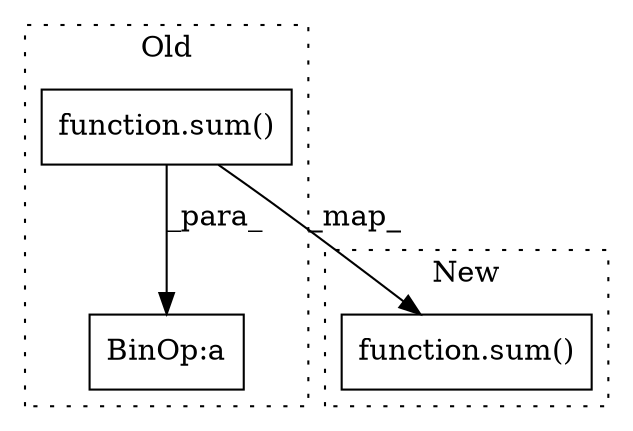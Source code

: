 digraph G {
subgraph cluster0 {
1 [label="function.sum()" a="75" s="1427,1435" l="4,45" shape="box"];
3 [label="BinOp:a" a="82" s="1480" l="19" shape="box"];
label = "Old";
style="dotted";
}
subgraph cluster1 {
2 [label="function.sum()" a="75" s="1426,1434" l="4,45" shape="box"];
label = "New";
style="dotted";
}
1 -> 2 [label="_map_"];
1 -> 3 [label="_para_"];
}
